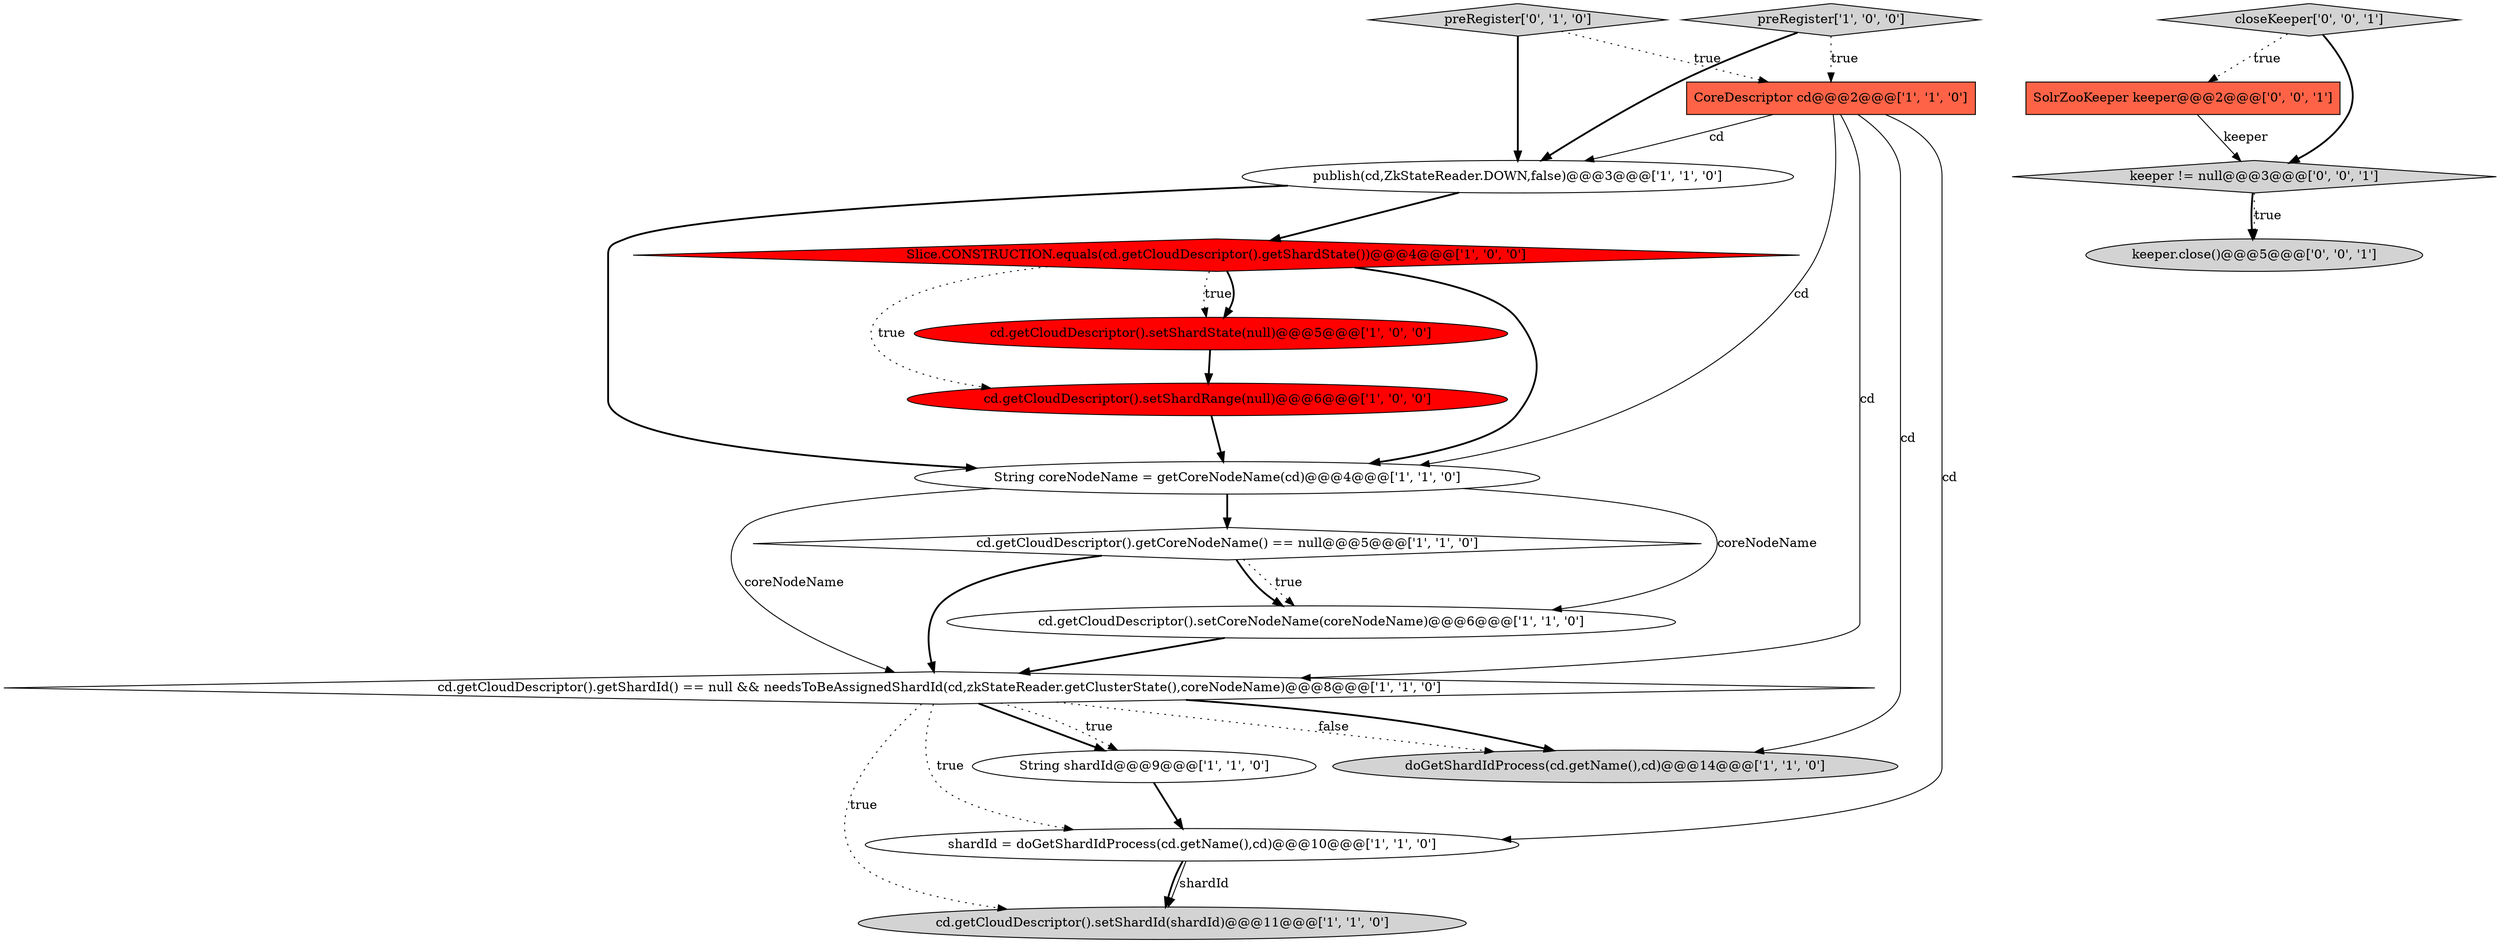 digraph {
4 [style = filled, label = "cd.getCloudDescriptor().getShardId() == null && needsToBeAssignedShardId(cd,zkStateReader.getClusterState(),coreNodeName)@@@8@@@['1', '1', '0']", fillcolor = white, shape = diamond image = "AAA0AAABBB1BBB"];
6 [style = filled, label = "doGetShardIdProcess(cd.getName(),cd)@@@14@@@['1', '1', '0']", fillcolor = lightgray, shape = ellipse image = "AAA0AAABBB1BBB"];
10 [style = filled, label = "publish(cd,ZkStateReader.DOWN,false)@@@3@@@['1', '1', '0']", fillcolor = white, shape = ellipse image = "AAA0AAABBB1BBB"];
5 [style = filled, label = "String coreNodeName = getCoreNodeName(cd)@@@4@@@['1', '1', '0']", fillcolor = white, shape = ellipse image = "AAA0AAABBB1BBB"];
9 [style = filled, label = "shardId = doGetShardIdProcess(cd.getName(),cd)@@@10@@@['1', '1', '0']", fillcolor = white, shape = ellipse image = "AAA0AAABBB1BBB"];
12 [style = filled, label = "cd.getCloudDescriptor().setShardState(null)@@@5@@@['1', '0', '0']", fillcolor = red, shape = ellipse image = "AAA1AAABBB1BBB"];
15 [style = filled, label = "keeper.close()@@@5@@@['0', '0', '1']", fillcolor = lightgray, shape = ellipse image = "AAA0AAABBB3BBB"];
7 [style = filled, label = "CoreDescriptor cd@@@2@@@['1', '1', '0']", fillcolor = tomato, shape = box image = "AAA0AAABBB1BBB"];
13 [style = filled, label = "String shardId@@@9@@@['1', '1', '0']", fillcolor = white, shape = ellipse image = "AAA0AAABBB1BBB"];
14 [style = filled, label = "preRegister['0', '1', '0']", fillcolor = lightgray, shape = diamond image = "AAA0AAABBB2BBB"];
8 [style = filled, label = "cd.getCloudDescriptor().getCoreNodeName() == null@@@5@@@['1', '1', '0']", fillcolor = white, shape = diamond image = "AAA0AAABBB1BBB"];
17 [style = filled, label = "SolrZooKeeper keeper@@@2@@@['0', '0', '1']", fillcolor = tomato, shape = box image = "AAA0AAABBB3BBB"];
0 [style = filled, label = "Slice.CONSTRUCTION.equals(cd.getCloudDescriptor().getShardState())@@@4@@@['1', '0', '0']", fillcolor = red, shape = diamond image = "AAA1AAABBB1BBB"];
11 [style = filled, label = "cd.getCloudDescriptor().setCoreNodeName(coreNodeName)@@@6@@@['1', '1', '0']", fillcolor = white, shape = ellipse image = "AAA0AAABBB1BBB"];
16 [style = filled, label = "closeKeeper['0', '0', '1']", fillcolor = lightgray, shape = diamond image = "AAA0AAABBB3BBB"];
2 [style = filled, label = "preRegister['1', '0', '0']", fillcolor = lightgray, shape = diamond image = "AAA0AAABBB1BBB"];
1 [style = filled, label = "cd.getCloudDescriptor().setShardId(shardId)@@@11@@@['1', '1', '0']", fillcolor = lightgray, shape = ellipse image = "AAA0AAABBB1BBB"];
18 [style = filled, label = "keeper != null@@@3@@@['0', '0', '1']", fillcolor = lightgray, shape = diamond image = "AAA0AAABBB3BBB"];
3 [style = filled, label = "cd.getCloudDescriptor().setShardRange(null)@@@6@@@['1', '0', '0']", fillcolor = red, shape = ellipse image = "AAA1AAABBB1BBB"];
7->5 [style = solid, label="cd"];
9->1 [style = solid, label="shardId"];
5->8 [style = bold, label=""];
5->11 [style = solid, label="coreNodeName"];
0->12 [style = dotted, label="true"];
16->18 [style = bold, label=""];
4->1 [style = dotted, label="true"];
4->6 [style = bold, label=""];
5->4 [style = solid, label="coreNodeName"];
0->12 [style = bold, label=""];
16->17 [style = dotted, label="true"];
11->4 [style = bold, label=""];
4->13 [style = bold, label=""];
7->6 [style = solid, label="cd"];
18->15 [style = bold, label=""];
18->15 [style = dotted, label="true"];
14->10 [style = bold, label=""];
2->10 [style = bold, label=""];
17->18 [style = solid, label="keeper"];
4->6 [style = dotted, label="false"];
4->13 [style = dotted, label="true"];
3->5 [style = bold, label=""];
10->5 [style = bold, label=""];
2->7 [style = dotted, label="true"];
10->0 [style = bold, label=""];
14->7 [style = dotted, label="true"];
7->4 [style = solid, label="cd"];
8->11 [style = dotted, label="true"];
7->10 [style = solid, label="cd"];
7->9 [style = solid, label="cd"];
12->3 [style = bold, label=""];
13->9 [style = bold, label=""];
8->4 [style = bold, label=""];
0->3 [style = dotted, label="true"];
4->9 [style = dotted, label="true"];
9->1 [style = bold, label=""];
8->11 [style = bold, label=""];
0->5 [style = bold, label=""];
}
